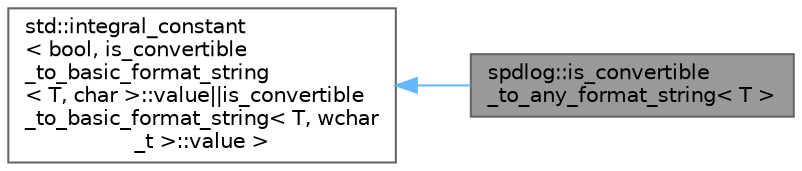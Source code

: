 digraph "spdlog::is_convertible_to_any_format_string&lt; T &gt;"
{
 // LATEX_PDF_SIZE
  bgcolor="transparent";
  edge [fontname=Helvetica,fontsize=10,labelfontname=Helvetica,labelfontsize=10];
  node [fontname=Helvetica,fontsize=10,shape=box,height=0.2,width=0.4];
  rankdir="LR";
  Node1 [id="Node000001",label="spdlog::is_convertible\l_to_any_format_string\< T \>",height=0.2,width=0.4,color="gray40", fillcolor="grey60", style="filled", fontcolor="black",tooltip=" "];
  Node2 -> Node1 [id="edge1_Node000001_Node000002",dir="back",color="steelblue1",style="solid",tooltip=" "];
  Node2 [id="Node000002",label="std::integral_constant\l\< bool, is_convertible\l_to_basic_format_string\l\< T, char \>::value\|\|is_convertible\l_to_basic_format_string\< T, wchar\l_t \>::value \>",height=0.2,width=0.4,color="gray40", fillcolor="white", style="filled",tooltip=" "];
}

